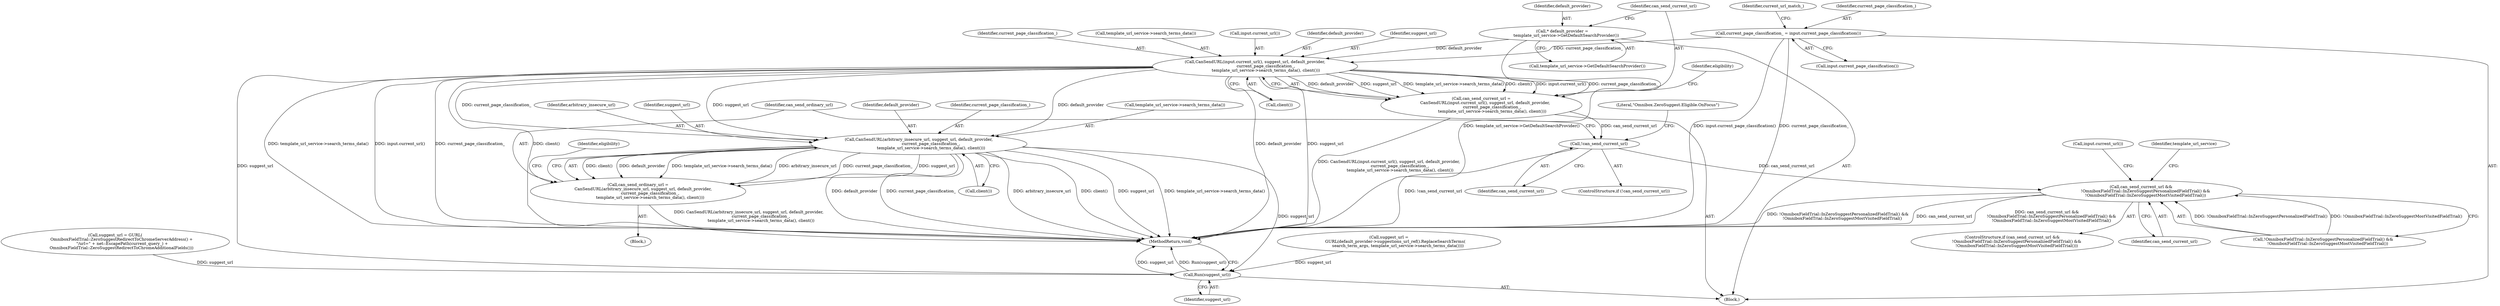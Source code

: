 digraph "0_Chrome_3f71619ec516f553c69a08bf373dcde14e86d08f@pointer" {
"1000159" [label="(Call,CanSendURL(input.current_url(), suggest_url, default_provider,\n                 current_page_classification_,\n                 template_url_service->search_terms_data(), client()))"];
"1000153" [label="(Call,* default_provider =\n      template_url_service->GetDefaultSearchProvider())"];
"1000137" [label="(Call,current_page_classification_ = input.current_page_classification())"];
"1000157" [label="(Call,can_send_current_url =\n      CanSendURL(input.current_url(), suggest_url, default_provider,\n                 current_page_classification_,\n                 template_url_service->search_terms_data(), client()))"];
"1000172" [label="(Call,!can_send_current_url)"];
"1000200" [label="(Call,can_send_current_url &&\n       !OmniboxFieldTrial::InZeroSuggestPersonalizedFieldTrial() &&\n       !OmniboxFieldTrial::InZeroSuggestMostVisitedFieldTrial())"];
"1000178" [label="(Call,CanSendURL(arbitrary_insecure_url, suggest_url, default_provider,\n                   current_page_classification_,\n                   template_url_service->search_terms_data(), client()))"];
"1000176" [label="(Call,can_send_ordinary_url =\n        CanSendURL(arbitrary_insecure_url, suggest_url, default_provider,\n                   current_page_classification_,\n                   template_url_service->search_terms_data(), client()))"];
"1000250" [label="(Call,Run(suggest_url))"];
"1000165" [label="(Call,client())"];
"1000177" [label="(Identifier,can_send_ordinary_url)"];
"1000243" [label="(Call,input.current_url())"];
"1000164" [label="(Call,template_url_service->search_terms_data())"];
"1000139" [label="(Call,input.current_page_classification())"];
"1000176" [label="(Call,can_send_ordinary_url =\n        CanSendURL(arbitrary_insecure_url, suggest_url, default_provider,\n                   current_page_classification_,\n                   template_url_service->search_terms_data(), client()))"];
"1000183" [label="(Call,template_url_service->search_terms_data())"];
"1000169" [label="(Identifier,eligibility)"];
"1000174" [label="(Block,)"];
"1000251" [label="(Identifier,suggest_url)"];
"1000179" [label="(Identifier,arbitrary_insecure_url)"];
"1000200" [label="(Call,can_send_current_url &&\n       !OmniboxFieldTrial::InZeroSuggestPersonalizedFieldTrial() &&\n       !OmniboxFieldTrial::InZeroSuggestMostVisitedFieldTrial())"];
"1000180" [label="(Identifier,suggest_url)"];
"1000233" [label="(Call,suggest_url =\n          GURL(default_provider->suggestions_url_ref().ReplaceSearchTerms(\n              search_term_args, template_url_service->search_terms_data())))"];
"1000192" [label="(Literal,\"Omnibox.ZeroSuggest.Eligible.OnFocus\")"];
"1000160" [label="(Call,input.current_url())"];
"1000173" [label="(Identifier,can_send_current_url)"];
"1000211" [label="(Identifier,template_url_service)"];
"1000213" [label="(Call,suggest_url = GURL(\n          OmniboxFieldTrial::ZeroSuggestRedirectToChromeServerAddress() +\n           \"/url=\" + net::EscapePath(current_query_) +\n          OmniboxFieldTrial::ZeroSuggestRedirectToChromeAdditionalFields()))"];
"1000252" [label="(MethodReturn,void)"];
"1000158" [label="(Identifier,can_send_current_url)"];
"1000154" [label="(Identifier,default_provider)"];
"1000103" [label="(Block,)"];
"1000186" [label="(Identifier,eligibility)"];
"1000181" [label="(Identifier,default_provider)"];
"1000171" [label="(ControlStructure,if (!can_send_current_url))"];
"1000178" [label="(Call,CanSendURL(arbitrary_insecure_url, suggest_url, default_provider,\n                   current_page_classification_,\n                   template_url_service->search_terms_data(), client()))"];
"1000199" [label="(ControlStructure,if (can_send_current_url &&\n       !OmniboxFieldTrial::InZeroSuggestPersonalizedFieldTrial() &&\n       !OmniboxFieldTrial::InZeroSuggestMostVisitedFieldTrial()))"];
"1000138" [label="(Identifier,current_page_classification_)"];
"1000137" [label="(Call,current_page_classification_ = input.current_page_classification())"];
"1000162" [label="(Identifier,default_provider)"];
"1000153" [label="(Call,* default_provider =\n      template_url_service->GetDefaultSearchProvider())"];
"1000202" [label="(Call,!OmniboxFieldTrial::InZeroSuggestPersonalizedFieldTrial() &&\n       !OmniboxFieldTrial::InZeroSuggestMostVisitedFieldTrial())"];
"1000155" [label="(Call,template_url_service->GetDefaultSearchProvider())"];
"1000157" [label="(Call,can_send_current_url =\n      CanSendURL(input.current_url(), suggest_url, default_provider,\n                 current_page_classification_,\n                 template_url_service->search_terms_data(), client()))"];
"1000161" [label="(Identifier,suggest_url)"];
"1000201" [label="(Identifier,can_send_current_url)"];
"1000184" [label="(Call,client())"];
"1000159" [label="(Call,CanSendURL(input.current_url(), suggest_url, default_provider,\n                 current_page_classification_,\n                 template_url_service->search_terms_data(), client()))"];
"1000250" [label="(Call,Run(suggest_url))"];
"1000141" [label="(Identifier,current_url_match_)"];
"1000182" [label="(Identifier,current_page_classification_)"];
"1000172" [label="(Call,!can_send_current_url)"];
"1000163" [label="(Identifier,current_page_classification_)"];
"1000159" -> "1000157"  [label="AST: "];
"1000159" -> "1000165"  [label="CFG: "];
"1000160" -> "1000159"  [label="AST: "];
"1000161" -> "1000159"  [label="AST: "];
"1000162" -> "1000159"  [label="AST: "];
"1000163" -> "1000159"  [label="AST: "];
"1000164" -> "1000159"  [label="AST: "];
"1000165" -> "1000159"  [label="AST: "];
"1000157" -> "1000159"  [label="CFG: "];
"1000159" -> "1000252"  [label="DDG: template_url_service->search_terms_data()"];
"1000159" -> "1000252"  [label="DDG: input.current_url()"];
"1000159" -> "1000252"  [label="DDG: current_page_classification_"];
"1000159" -> "1000252"  [label="DDG: default_provider"];
"1000159" -> "1000252"  [label="DDG: suggest_url"];
"1000159" -> "1000252"  [label="DDG: client()"];
"1000159" -> "1000157"  [label="DDG: default_provider"];
"1000159" -> "1000157"  [label="DDG: suggest_url"];
"1000159" -> "1000157"  [label="DDG: template_url_service->search_terms_data()"];
"1000159" -> "1000157"  [label="DDG: client()"];
"1000159" -> "1000157"  [label="DDG: input.current_url()"];
"1000159" -> "1000157"  [label="DDG: current_page_classification_"];
"1000153" -> "1000159"  [label="DDG: default_provider"];
"1000137" -> "1000159"  [label="DDG: current_page_classification_"];
"1000159" -> "1000178"  [label="DDG: suggest_url"];
"1000159" -> "1000178"  [label="DDG: default_provider"];
"1000159" -> "1000178"  [label="DDG: current_page_classification_"];
"1000159" -> "1000250"  [label="DDG: suggest_url"];
"1000153" -> "1000103"  [label="AST: "];
"1000153" -> "1000155"  [label="CFG: "];
"1000154" -> "1000153"  [label="AST: "];
"1000155" -> "1000153"  [label="AST: "];
"1000158" -> "1000153"  [label="CFG: "];
"1000153" -> "1000252"  [label="DDG: template_url_service->GetDefaultSearchProvider()"];
"1000137" -> "1000103"  [label="AST: "];
"1000137" -> "1000139"  [label="CFG: "];
"1000138" -> "1000137"  [label="AST: "];
"1000139" -> "1000137"  [label="AST: "];
"1000141" -> "1000137"  [label="CFG: "];
"1000137" -> "1000252"  [label="DDG: input.current_page_classification()"];
"1000137" -> "1000252"  [label="DDG: current_page_classification_"];
"1000157" -> "1000103"  [label="AST: "];
"1000158" -> "1000157"  [label="AST: "];
"1000169" -> "1000157"  [label="CFG: "];
"1000157" -> "1000252"  [label="DDG: CanSendURL(input.current_url(), suggest_url, default_provider,\n                 current_page_classification_,\n                 template_url_service->search_terms_data(), client())"];
"1000157" -> "1000172"  [label="DDG: can_send_current_url"];
"1000172" -> "1000171"  [label="AST: "];
"1000172" -> "1000173"  [label="CFG: "];
"1000173" -> "1000172"  [label="AST: "];
"1000177" -> "1000172"  [label="CFG: "];
"1000192" -> "1000172"  [label="CFG: "];
"1000172" -> "1000252"  [label="DDG: !can_send_current_url"];
"1000172" -> "1000200"  [label="DDG: can_send_current_url"];
"1000200" -> "1000199"  [label="AST: "];
"1000200" -> "1000201"  [label="CFG: "];
"1000200" -> "1000202"  [label="CFG: "];
"1000201" -> "1000200"  [label="AST: "];
"1000202" -> "1000200"  [label="AST: "];
"1000211" -> "1000200"  [label="CFG: "];
"1000243" -> "1000200"  [label="CFG: "];
"1000200" -> "1000252"  [label="DDG: can_send_current_url"];
"1000200" -> "1000252"  [label="DDG: can_send_current_url &&\n       !OmniboxFieldTrial::InZeroSuggestPersonalizedFieldTrial() &&\n       !OmniboxFieldTrial::InZeroSuggestMostVisitedFieldTrial()"];
"1000200" -> "1000252"  [label="DDG: !OmniboxFieldTrial::InZeroSuggestPersonalizedFieldTrial() &&\n       !OmniboxFieldTrial::InZeroSuggestMostVisitedFieldTrial()"];
"1000202" -> "1000200"  [label="DDG: !OmniboxFieldTrial::InZeroSuggestPersonalizedFieldTrial()"];
"1000202" -> "1000200"  [label="DDG: !OmniboxFieldTrial::InZeroSuggestMostVisitedFieldTrial()"];
"1000178" -> "1000176"  [label="AST: "];
"1000178" -> "1000184"  [label="CFG: "];
"1000179" -> "1000178"  [label="AST: "];
"1000180" -> "1000178"  [label="AST: "];
"1000181" -> "1000178"  [label="AST: "];
"1000182" -> "1000178"  [label="AST: "];
"1000183" -> "1000178"  [label="AST: "];
"1000184" -> "1000178"  [label="AST: "];
"1000176" -> "1000178"  [label="CFG: "];
"1000178" -> "1000252"  [label="DDG: default_provider"];
"1000178" -> "1000252"  [label="DDG: current_page_classification_"];
"1000178" -> "1000252"  [label="DDG: arbitrary_insecure_url"];
"1000178" -> "1000252"  [label="DDG: client()"];
"1000178" -> "1000252"  [label="DDG: suggest_url"];
"1000178" -> "1000252"  [label="DDG: template_url_service->search_terms_data()"];
"1000178" -> "1000176"  [label="DDG: client()"];
"1000178" -> "1000176"  [label="DDG: default_provider"];
"1000178" -> "1000176"  [label="DDG: template_url_service->search_terms_data()"];
"1000178" -> "1000176"  [label="DDG: arbitrary_insecure_url"];
"1000178" -> "1000176"  [label="DDG: current_page_classification_"];
"1000178" -> "1000176"  [label="DDG: suggest_url"];
"1000178" -> "1000250"  [label="DDG: suggest_url"];
"1000176" -> "1000174"  [label="AST: "];
"1000177" -> "1000176"  [label="AST: "];
"1000186" -> "1000176"  [label="CFG: "];
"1000176" -> "1000252"  [label="DDG: CanSendURL(arbitrary_insecure_url, suggest_url, default_provider,\n                   current_page_classification_,\n                   template_url_service->search_terms_data(), client())"];
"1000250" -> "1000103"  [label="AST: "];
"1000250" -> "1000251"  [label="CFG: "];
"1000251" -> "1000250"  [label="AST: "];
"1000252" -> "1000250"  [label="CFG: "];
"1000250" -> "1000252"  [label="DDG: suggest_url"];
"1000250" -> "1000252"  [label="DDG: Run(suggest_url)"];
"1000213" -> "1000250"  [label="DDG: suggest_url"];
"1000233" -> "1000250"  [label="DDG: suggest_url"];
}
